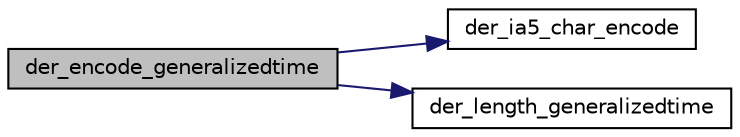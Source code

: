digraph "der_encode_generalizedtime"
{
 // LATEX_PDF_SIZE
  edge [fontname="Helvetica",fontsize="10",labelfontname="Helvetica",labelfontsize="10"];
  node [fontname="Helvetica",fontsize="10",shape=record];
  rankdir="LR";
  Node0 [label="der_encode_generalizedtime",height=0.2,width=0.4,color="black", fillcolor="grey75", style="filled", fontcolor="black",tooltip="Encodes a Generalized time structure in DER format."];
  Node0 -> Node1 [color="midnightblue",fontsize="10",style="solid",fontname="Helvetica"];
  Node1 [label="der_ia5_char_encode",height=0.2,width=0.4,color="black", fillcolor="white", style="filled",URL="$der__length__ia5__string_8c.html#aa9cad5f213317520165e72ac9420bb65",tooltip=" "];
  Node0 -> Node2 [color="midnightblue",fontsize="10",style="solid",fontname="Helvetica"];
  Node2 [label="der_length_generalizedtime",height=0.2,width=0.4,color="black", fillcolor="white", style="filled",URL="$der__length__generalizedtime_8c.html#a63bd3379e9d6aa710a6ddcea3d836754",tooltip="Gets length of DER encoding of GeneralizedTime."];
}
